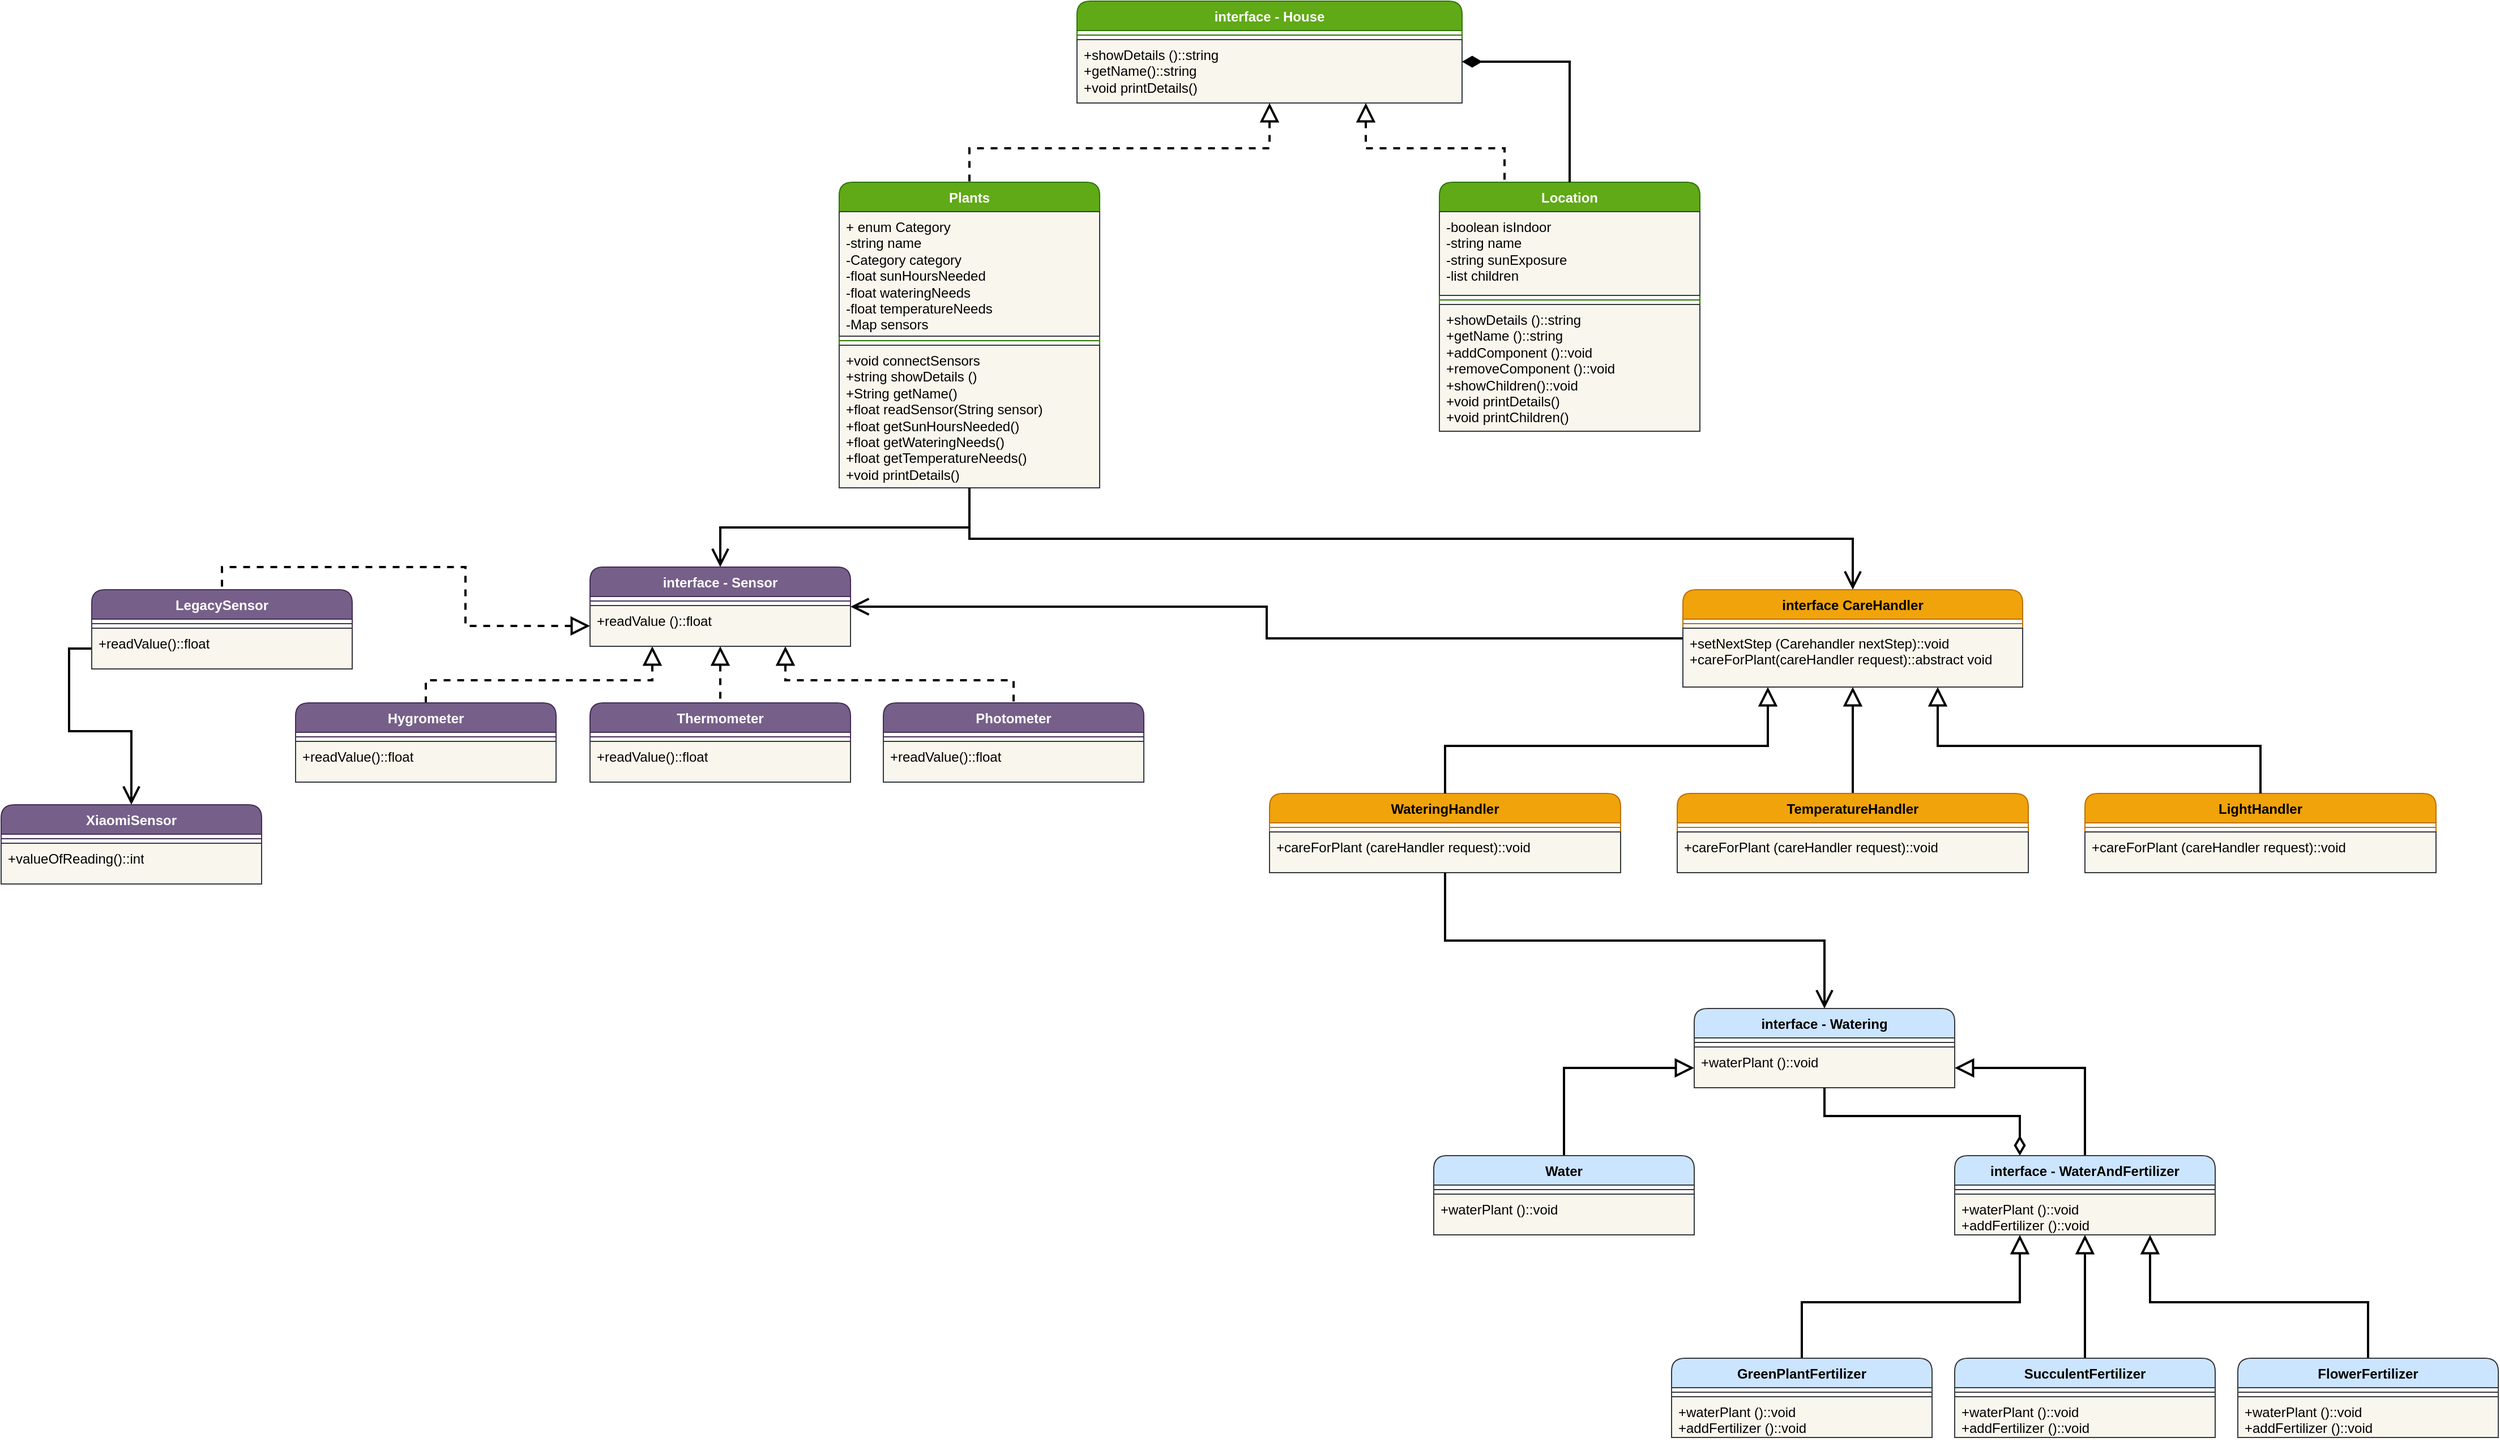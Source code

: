 <mxfile>
    <diagram name="Page-1" id="RP7NiGy_2naLxJwXn2JH">
        <mxGraphModel dx="1847" dy="1298" grid="0" gridSize="10" guides="0" tooltips="1" connect="1" arrows="1" fold="1" page="0" pageScale="1" pageWidth="827" pageHeight="1169" math="0" shadow="0">
            <root>
                <mxCell id="0"/>
                <mxCell id="1" parent="0"/>
                <mxCell id="Y01jiLZtxqPpPeRmWfsf-43" value="WateringHandler" style="swimlane;fontStyle=1;align=center;verticalAlign=top;childLayout=stackLayout;horizontal=1;startSize=26;horizontalStack=0;resizeParent=1;resizeParentMax=0;resizeLast=0;collapsible=1;marginBottom=0;whiteSpace=wrap;html=1;fillColor=#f0a30a;fontColor=#000000;strokeColor=#BD7000;rounded=1;spacingLeft=4;spacingRight=4;fontFamily=Helvetica;fontSize=12;" parent="1" vertex="1">
                    <mxGeometry x="420" y="750" width="310" height="70" as="geometry"/>
                </mxCell>
                <mxCell id="Y01jiLZtxqPpPeRmWfsf-45" value="" style="line;strokeWidth=1;fillColor=none;align=left;verticalAlign=middle;spacingTop=-1;spacingLeft=3;spacingRight=3;rotatable=0;labelPosition=right;points=[];portConstraint=eastwest;strokeColor=inherit;rounded=0;fontFamily=Helvetica;fontSize=12;fontColor=default;" parent="Y01jiLZtxqPpPeRmWfsf-43" vertex="1">
                    <mxGeometry y="26" width="310" height="8" as="geometry"/>
                </mxCell>
                <mxCell id="Y01jiLZtxqPpPeRmWfsf-46" value="+careForPlant (careHandler request)::void" style="text;align=left;verticalAlign=top;spacingLeft=4;spacingRight=4;overflow=hidden;rotatable=0;points=[[0,0.5],[1,0.5]];portConstraint=eastwest;whiteSpace=wrap;html=1;fillColor=#f9f7ed;strokeColor=#36393d;rounded=0;fontFamily=Helvetica;fontSize=12;fontColor=default;" parent="Y01jiLZtxqPpPeRmWfsf-43" vertex="1">
                    <mxGeometry y="34" width="310" height="36" as="geometry"/>
                </mxCell>
                <mxCell id="Y01jiLZtxqPpPeRmWfsf-50" value="LightHandler" style="swimlane;fontStyle=1;align=center;verticalAlign=top;childLayout=stackLayout;horizontal=1;startSize=26;horizontalStack=0;resizeParent=1;resizeParentMax=0;resizeLast=0;collapsible=1;marginBottom=0;whiteSpace=wrap;html=1;fillColor=#f0a30a;fontColor=#000000;strokeColor=#BD7000;rounded=1;spacingLeft=4;spacingRight=4;fontFamily=Helvetica;fontSize=12;" parent="1" vertex="1">
                    <mxGeometry x="1140" y="750" width="310" height="70" as="geometry"/>
                </mxCell>
                <mxCell id="Y01jiLZtxqPpPeRmWfsf-51" value="" style="line;strokeWidth=1;fillColor=none;align=left;verticalAlign=middle;spacingTop=-1;spacingLeft=3;spacingRight=3;rotatable=0;labelPosition=right;points=[];portConstraint=eastwest;strokeColor=inherit;rounded=0;fontFamily=Helvetica;fontSize=12;fontColor=default;" parent="Y01jiLZtxqPpPeRmWfsf-50" vertex="1">
                    <mxGeometry y="26" width="310" height="8" as="geometry"/>
                </mxCell>
                <mxCell id="Y01jiLZtxqPpPeRmWfsf-52" value="+careForPlant (careHandler request)::void" style="text;align=left;verticalAlign=top;spacingLeft=4;spacingRight=4;overflow=hidden;rotatable=0;points=[[0,0.5],[1,0.5]];portConstraint=eastwest;whiteSpace=wrap;html=1;fillColor=#f9f7ed;strokeColor=#36393d;rounded=0;fontFamily=Helvetica;fontSize=12;fontColor=default;" parent="Y01jiLZtxqPpPeRmWfsf-50" vertex="1">
                    <mxGeometry y="34" width="310" height="36" as="geometry"/>
                </mxCell>
                <mxCell id="YPLfKWgZtxqnr_miqKOz-14" value="" style="edgeStyle=orthogonalEdgeStyle;rounded=0;orthogonalLoop=1;jettySize=auto;html=1;endArrow=none;endFill=1;startArrow=block;startFill=0;strokeWidth=2;endSize=12;startSize=12;targetPerimeterSpacing=0;dashed=1;" parent="1" source="YPLfKWgZtxqnr_miqKOz-10" target="YPLfKWgZtxqnr_miqKOz-6" edge="1">
                    <mxGeometry relative="1" as="geometry"/>
                </mxCell>
                <mxCell id="YPLfKWgZtxqnr_miqKOz-6" value="Plants" style="swimlane;fontStyle=1;align=center;verticalAlign=top;childLayout=stackLayout;horizontal=1;startSize=26;horizontalStack=0;resizeParent=1;resizeParentMax=0;resizeLast=0;collapsible=1;marginBottom=0;whiteSpace=wrap;html=1;fillColor=#60a917;fontColor=#ffffff;strokeColor=#2D7600;rounded=1;shadow=0;glass=0;" parent="1" vertex="1">
                    <mxGeometry x="40" y="210" width="230" height="270" as="geometry">
                        <mxRectangle x="370" y="180" width="100" height="30" as="alternateBounds"/>
                    </mxGeometry>
                </mxCell>
                <mxCell id="YPLfKWgZtxqnr_miqKOz-7" value="&lt;div&gt;+ enum Category&lt;/div&gt;&lt;div&gt;-string name&lt;/div&gt;&lt;div&gt;-Category category&lt;/div&gt;&lt;div&gt;-float sunHoursNeeded&lt;/div&gt;&lt;div&gt;-float wateringNeeds&lt;/div&gt;&lt;div&gt;-float temperatureNeeds&lt;/div&gt;&lt;div&gt;-Map sensors&lt;/div&gt;" style="text;align=left;verticalAlign=top;spacingLeft=4;spacingRight=4;overflow=hidden;rotatable=0;points=[[0,0.5],[1,0.5]];portConstraint=eastwest;whiteSpace=wrap;html=1;fillColor=#f9f7ed;strokeColor=#36393d;" parent="YPLfKWgZtxqnr_miqKOz-6" vertex="1">
                    <mxGeometry y="26" width="230" height="110" as="geometry"/>
                </mxCell>
                <mxCell id="YPLfKWgZtxqnr_miqKOz-8" value="" style="line;strokeWidth=1;fillColor=none;align=left;verticalAlign=middle;spacingTop=-1;spacingLeft=3;spacingRight=3;rotatable=0;labelPosition=right;points=[];portConstraint=eastwest;strokeColor=inherit;" parent="YPLfKWgZtxqnr_miqKOz-6" vertex="1">
                    <mxGeometry y="136" width="230" height="8" as="geometry"/>
                </mxCell>
                <mxCell id="YPLfKWgZtxqnr_miqKOz-9" value="&lt;div&gt;+void connectSensors&lt;/div&gt;&lt;div&gt;+string showDetails ()&lt;/div&gt;&lt;div&gt;+String getName()&lt;/div&gt;+float readSensor(String sensor)&lt;div&gt;+float getSunHoursNeeded()&lt;/div&gt;&lt;div&gt;+float getWateringNeeds()&lt;/div&gt;&lt;div&gt;+float getTemperatureNeeds()&lt;/div&gt;&lt;div&gt;+void printDetails()&lt;/div&gt;" style="text;align=left;verticalAlign=top;spacingLeft=4;spacingRight=4;overflow=hidden;rotatable=0;points=[[0,0.5],[1,0.5]];portConstraint=eastwest;whiteSpace=wrap;html=1;fillColor=#f9f7ed;strokeColor=#36393d;" parent="YPLfKWgZtxqnr_miqKOz-6" vertex="1">
                    <mxGeometry y="144" width="230" height="126" as="geometry"/>
                </mxCell>
                <mxCell id="Y01jiLZtxqPpPeRmWfsf-7" style="edgeStyle=orthogonalEdgeStyle;shape=connector;rounded=0;orthogonalLoop=1;jettySize=auto;html=1;exitX=0.75;exitY=1;exitDx=0;exitDy=0;entryX=0.25;entryY=0;entryDx=0;entryDy=0;strokeColor=default;strokeWidth=2;align=center;verticalAlign=middle;fontFamily=Helvetica;fontSize=11;fontColor=default;labelBackgroundColor=default;startArrow=block;startFill=0;startSize=12;endArrow=none;endFill=1;endSize=12;targetPerimeterSpacing=0;dashed=1;" parent="1" source="YPLfKWgZtxqnr_miqKOz-10" target="Y01jiLZtxqPpPeRmWfsf-1" edge="1">
                    <mxGeometry relative="1" as="geometry"/>
                </mxCell>
                <mxCell id="YPLfKWgZtxqnr_miqKOz-10" value="interface - House" style="swimlane;fontStyle=1;align=center;verticalAlign=top;childLayout=stackLayout;horizontal=1;startSize=26;horizontalStack=0;resizeParent=1;resizeParentMax=0;resizeLast=0;collapsible=1;marginBottom=0;whiteSpace=wrap;html=1;fillColor=#60a917;fontColor=#ffffff;strokeColor=#2D7600;rounded=1;shadow=0;glass=0;" parent="1" vertex="1">
                    <mxGeometry x="250" y="50" width="340" height="90" as="geometry">
                        <mxRectangle x="370" y="180" width="100" height="30" as="alternateBounds"/>
                    </mxGeometry>
                </mxCell>
                <mxCell id="YPLfKWgZtxqnr_miqKOz-12" value="" style="line;strokeWidth=1;fillColor=none;align=left;verticalAlign=middle;spacingTop=-1;spacingLeft=3;spacingRight=3;rotatable=0;labelPosition=right;points=[];portConstraint=eastwest;strokeColor=inherit;" parent="YPLfKWgZtxqnr_miqKOz-10" vertex="1">
                    <mxGeometry y="26" width="340" height="8" as="geometry"/>
                </mxCell>
                <mxCell id="YPLfKWgZtxqnr_miqKOz-13" value="&lt;div&gt;+showDetails ()::string&lt;/div&gt;&lt;div&gt;+getName()::string&lt;/div&gt;&lt;div&gt;+void printDetails()&lt;/div&gt;" style="text;align=left;verticalAlign=top;spacingLeft=4;spacingRight=4;overflow=hidden;rotatable=0;points=[[0,0.5],[1,0.5]];portConstraint=eastwest;whiteSpace=wrap;html=1;fillColor=#f9f7ed;strokeColor=#36393d;" parent="YPLfKWgZtxqnr_miqKOz-10" vertex="1">
                    <mxGeometry y="34" width="340" height="56" as="geometry"/>
                </mxCell>
                <mxCell id="Y01jiLZtxqPpPeRmWfsf-1" value="Location" style="swimlane;fontStyle=1;align=center;verticalAlign=top;childLayout=stackLayout;horizontal=1;startSize=26;horizontalStack=0;resizeParent=1;resizeParentMax=0;resizeLast=0;collapsible=1;marginBottom=0;whiteSpace=wrap;html=1;fillColor=#60a917;fontColor=#ffffff;strokeColor=#2D7600;rounded=1;" parent="1" vertex="1">
                    <mxGeometry x="570" y="210" width="230" height="220" as="geometry"/>
                </mxCell>
                <mxCell id="Y01jiLZtxqPpPeRmWfsf-2" value="&lt;div&gt;-boolean isIndoor&lt;/div&gt;&lt;div&gt;-string name&lt;/div&gt;&lt;div&gt;-string sunExposure&lt;/div&gt;&lt;div&gt;-list children&lt;/div&gt;" style="text;align=left;verticalAlign=top;spacingLeft=4;spacingRight=4;overflow=hidden;rotatable=0;points=[[0,0.5],[1,0.5]];portConstraint=eastwest;whiteSpace=wrap;html=1;fillColor=#f9f7ed;strokeColor=#36393d;" parent="Y01jiLZtxqPpPeRmWfsf-1" vertex="1">
                    <mxGeometry y="26" width="230" height="74" as="geometry"/>
                </mxCell>
                <mxCell id="Y01jiLZtxqPpPeRmWfsf-3" value="" style="line;strokeWidth=1;fillColor=none;align=left;verticalAlign=middle;spacingTop=-1;spacingLeft=3;spacingRight=3;rotatable=0;labelPosition=right;points=[];portConstraint=eastwest;strokeColor=inherit;" parent="Y01jiLZtxqPpPeRmWfsf-1" vertex="1">
                    <mxGeometry y="100" width="230" height="8" as="geometry"/>
                </mxCell>
                <mxCell id="Y01jiLZtxqPpPeRmWfsf-4" value="&lt;div&gt;+showDetails ()::string&lt;/div&gt;&lt;div&gt;+getName ()::string&lt;/div&gt;&lt;div&gt;+addComponent ()::void&lt;/div&gt;&lt;div&gt;+removeComponent ()::void&lt;/div&gt;&lt;div&gt;+showChildren()::void&lt;/div&gt;&lt;div&gt;+void printDetails()&lt;/div&gt;&lt;div&gt;+void printChildren()&lt;/div&gt;" style="text;align=left;verticalAlign=top;spacingLeft=4;spacingRight=4;overflow=hidden;rotatable=0;points=[[0,0.5],[1,0.5]];portConstraint=eastwest;whiteSpace=wrap;html=1;fillColor=#f9f7ed;strokeColor=#36393d;rounded=0;" parent="Y01jiLZtxqPpPeRmWfsf-1" vertex="1">
                    <mxGeometry y="108" width="230" height="112" as="geometry"/>
                </mxCell>
                <mxCell id="Y01jiLZtxqPpPeRmWfsf-8" style="edgeStyle=orthogonalEdgeStyle;shape=connector;rounded=0;orthogonalLoop=1;jettySize=auto;html=1;exitX=0.5;exitY=0;exitDx=0;exitDy=0;entryX=1;entryY=0.348;entryDx=0;entryDy=0;entryPerimeter=0;strokeColor=default;strokeWidth=2;align=center;verticalAlign=middle;fontFamily=Helvetica;fontSize=11;fontColor=default;labelBackgroundColor=default;startArrow=none;startFill=0;startSize=12;endArrow=diamondThin;endFill=1;endSize=12;targetPerimeterSpacing=0;" parent="1" source="Y01jiLZtxqPpPeRmWfsf-1" target="YPLfKWgZtxqnr_miqKOz-13" edge="1">
                    <mxGeometry relative="1" as="geometry"/>
                </mxCell>
                <mxCell id="Y01jiLZtxqPpPeRmWfsf-31" style="edgeStyle=orthogonalEdgeStyle;shape=connector;rounded=0;orthogonalLoop=1;jettySize=auto;html=1;exitX=0.239;exitY=1;exitDx=0;exitDy=0;entryX=0.5;entryY=0;entryDx=0;entryDy=0;strokeColor=default;strokeWidth=2;align=center;verticalAlign=middle;fontFamily=Helvetica;fontSize=12;fontColor=default;fontStyle=1;labelBackgroundColor=default;horizontal=1;startArrow=block;startFill=0;startSize=12;endArrow=none;endFill=1;endSize=12;targetPerimeterSpacing=0;exitPerimeter=0;dashed=1;" parent="1" source="Y01jiLZtxqPpPeRmWfsf-20" target="Y01jiLZtxqPpPeRmWfsf-21" edge="1">
                    <mxGeometry relative="1" as="geometry"/>
                </mxCell>
                <mxCell id="Y01jiLZtxqPpPeRmWfsf-33" style="edgeStyle=orthogonalEdgeStyle;shape=connector;rounded=0;orthogonalLoop=1;jettySize=auto;html=1;exitX=0.5;exitY=1;exitDx=0;exitDy=0;entryX=0.5;entryY=0;entryDx=0;entryDy=0;strokeColor=default;strokeWidth=2;align=center;verticalAlign=middle;fontFamily=Helvetica;fontSize=12;fontColor=default;fontStyle=1;labelBackgroundColor=default;horizontal=1;startArrow=block;startFill=0;startSize=12;endArrow=none;endFill=1;endSize=12;targetPerimeterSpacing=0;dashed=1;" parent="1" source="Y01jiLZtxqPpPeRmWfsf-17" target="Y01jiLZtxqPpPeRmWfsf-25" edge="1">
                    <mxGeometry relative="1" as="geometry"/>
                </mxCell>
                <mxCell id="Y01jiLZtxqPpPeRmWfsf-34" style="edgeStyle=orthogonalEdgeStyle;shape=connector;rounded=0;orthogonalLoop=1;jettySize=auto;html=1;exitX=0.75;exitY=1;exitDx=0;exitDy=0;entryX=0.5;entryY=0;entryDx=0;entryDy=0;strokeColor=default;strokeWidth=2;align=center;verticalAlign=middle;fontFamily=Helvetica;fontSize=12;fontColor=default;fontStyle=1;labelBackgroundColor=default;horizontal=1;startArrow=block;startFill=0;startSize=12;endArrow=none;endFill=1;endSize=12;targetPerimeterSpacing=0;dashed=1;" parent="1" source="Y01jiLZtxqPpPeRmWfsf-17" target="Y01jiLZtxqPpPeRmWfsf-28" edge="1">
                    <mxGeometry relative="1" as="geometry"/>
                </mxCell>
                <mxCell id="Y01jiLZtxqPpPeRmWfsf-82" style="edgeStyle=orthogonalEdgeStyle;shape=connector;rounded=0;orthogonalLoop=1;jettySize=auto;html=1;exitX=0;exitY=0.5;exitDx=0;exitDy=0;entryX=0.5;entryY=0;entryDx=0;entryDy=0;strokeColor=default;strokeWidth=2;align=center;verticalAlign=middle;fontFamily=Helvetica;fontSize=12;fontColor=default;fontStyle=1;labelBackgroundColor=default;horizontal=1;startArrow=block;startFill=0;startSize=12;endArrow=none;endFill=1;endSize=12;targetPerimeterSpacing=0;dashed=1;" parent="1" source="Y01jiLZtxqPpPeRmWfsf-20" target="Y01jiLZtxqPpPeRmWfsf-79" edge="1">
                    <mxGeometry relative="1" as="geometry"/>
                </mxCell>
                <mxCell id="5" style="edgeStyle=orthogonalEdgeStyle;shape=connector;rounded=0;html=1;exitX=0.5;exitY=0;exitDx=0;exitDy=0;strokeColor=default;strokeWidth=2;align=center;verticalAlign=middle;fontFamily=Helvetica;fontSize=12;fontColor=default;fontStyle=1;labelBackgroundColor=default;startArrow=open;startFill=0;startSize=12;endArrow=none;endFill=1;endSize=12;targetPerimeterSpacing=0;" parent="1" source="Y01jiLZtxqPpPeRmWfsf-17" target="YPLfKWgZtxqnr_miqKOz-6" edge="1">
                    <mxGeometry relative="1" as="geometry"/>
                </mxCell>
                <mxCell id="Y01jiLZtxqPpPeRmWfsf-17" value="interface - Sensor" style="swimlane;fontStyle=1;align=center;verticalAlign=top;childLayout=stackLayout;horizontal=1;startSize=26;horizontalStack=0;resizeParent=1;resizeParentMax=0;resizeLast=0;collapsible=1;marginBottom=0;whiteSpace=wrap;html=1;fillColor=#76608a;strokeColor=#432D57;rounded=1;fontColor=#ffffff;" parent="1" vertex="1">
                    <mxGeometry x="-180" y="550" width="230" height="70" as="geometry"/>
                </mxCell>
                <mxCell id="Y01jiLZtxqPpPeRmWfsf-19" value="" style="line;strokeWidth=1;fillColor=none;align=left;verticalAlign=middle;spacingTop=-1;spacingLeft=3;spacingRight=3;rotatable=0;labelPosition=right;points=[];portConstraint=eastwest;strokeColor=inherit;" parent="Y01jiLZtxqPpPeRmWfsf-17" vertex="1">
                    <mxGeometry y="26" width="230" height="8" as="geometry"/>
                </mxCell>
                <mxCell id="Y01jiLZtxqPpPeRmWfsf-20" value="+readValue ()::float" style="text;align=left;verticalAlign=top;spacingLeft=4;spacingRight=4;overflow=hidden;rotatable=0;points=[[0,0.5],[1,0.5]];portConstraint=eastwest;whiteSpace=wrap;html=1;fillColor=#f9f7ed;strokeColor=#36393d;rounded=0;" parent="Y01jiLZtxqPpPeRmWfsf-17" vertex="1">
                    <mxGeometry y="34" width="230" height="36" as="geometry"/>
                </mxCell>
                <mxCell id="Y01jiLZtxqPpPeRmWfsf-21" value="Hygrometer" style="swimlane;fontStyle=1;align=center;verticalAlign=top;childLayout=stackLayout;horizontal=1;startSize=26;horizontalStack=0;resizeParent=1;resizeParentMax=0;resizeLast=0;collapsible=1;marginBottom=0;whiteSpace=wrap;html=1;fillColor=#76608a;strokeColor=#432D57;rounded=1;spacingLeft=4;spacingRight=4;fontFamily=Helvetica;fontSize=12;fontColor=#ffffff;" parent="1" vertex="1">
                    <mxGeometry x="-440" y="670" width="230" height="70" as="geometry"/>
                </mxCell>
                <mxCell id="Y01jiLZtxqPpPeRmWfsf-23" value="" style="line;strokeWidth=1;fillColor=none;align=left;verticalAlign=middle;spacingTop=-1;spacingLeft=3;spacingRight=3;rotatable=0;labelPosition=right;points=[];portConstraint=eastwest;strokeColor=inherit;rounded=0;fontFamily=Helvetica;fontSize=12;fontColor=default;" parent="Y01jiLZtxqPpPeRmWfsf-21" vertex="1">
                    <mxGeometry y="26" width="230" height="8" as="geometry"/>
                </mxCell>
                <mxCell id="Y01jiLZtxqPpPeRmWfsf-24" value="+readValue()::float" style="text;align=left;verticalAlign=top;spacingLeft=4;spacingRight=4;overflow=hidden;rotatable=0;points=[[0,0.5],[1,0.5]];portConstraint=eastwest;whiteSpace=wrap;html=1;fillColor=#f9f7ed;strokeColor=#36393d;rounded=0;fontFamily=Helvetica;fontSize=12;fontColor=default;" parent="Y01jiLZtxqPpPeRmWfsf-21" vertex="1">
                    <mxGeometry y="34" width="230" height="36" as="geometry"/>
                </mxCell>
                <mxCell id="Y01jiLZtxqPpPeRmWfsf-25" value="Thermometer" style="swimlane;fontStyle=1;align=center;verticalAlign=top;childLayout=stackLayout;horizontal=1;startSize=26;horizontalStack=0;resizeParent=1;resizeParentMax=0;resizeLast=0;collapsible=1;marginBottom=0;whiteSpace=wrap;html=1;fillColor=#76608a;strokeColor=#432D57;rounded=1;spacingLeft=4;spacingRight=4;fontFamily=Helvetica;fontSize=12;fontColor=#ffffff;" parent="1" vertex="1">
                    <mxGeometry x="-180" y="670" width="230" height="70" as="geometry"/>
                </mxCell>
                <mxCell id="Y01jiLZtxqPpPeRmWfsf-26" value="" style="line;strokeWidth=1;fillColor=none;align=left;verticalAlign=middle;spacingTop=-1;spacingLeft=3;spacingRight=3;rotatable=0;labelPosition=right;points=[];portConstraint=eastwest;strokeColor=inherit;rounded=0;fontFamily=Helvetica;fontSize=12;fontColor=default;" parent="Y01jiLZtxqPpPeRmWfsf-25" vertex="1">
                    <mxGeometry y="26" width="230" height="8" as="geometry"/>
                </mxCell>
                <mxCell id="Y01jiLZtxqPpPeRmWfsf-27" value="+readValue()::float" style="text;align=left;verticalAlign=top;spacingLeft=4;spacingRight=4;overflow=hidden;rotatable=0;points=[[0,0.5],[1,0.5]];portConstraint=eastwest;whiteSpace=wrap;html=1;fillColor=#f9f7ed;strokeColor=#36393d;rounded=0;fontFamily=Helvetica;fontSize=12;fontColor=default;" parent="Y01jiLZtxqPpPeRmWfsf-25" vertex="1">
                    <mxGeometry y="34" width="230" height="36" as="geometry"/>
                </mxCell>
                <mxCell id="Y01jiLZtxqPpPeRmWfsf-28" value="Photometer" style="swimlane;fontStyle=1;align=center;verticalAlign=top;childLayout=stackLayout;horizontal=1;startSize=26;horizontalStack=0;resizeParent=1;resizeParentMax=0;resizeLast=0;collapsible=1;marginBottom=0;whiteSpace=wrap;html=1;fillColor=#76608a;strokeColor=#432D57;rounded=1;spacingLeft=4;spacingRight=4;fontFamily=Helvetica;fontSize=12;fontColor=#ffffff;" parent="1" vertex="1">
                    <mxGeometry x="79" y="670" width="230" height="70" as="geometry"/>
                </mxCell>
                <mxCell id="Y01jiLZtxqPpPeRmWfsf-29" value="" style="line;strokeWidth=1;fillColor=none;align=left;verticalAlign=middle;spacingTop=-1;spacingLeft=3;spacingRight=3;rotatable=0;labelPosition=right;points=[];portConstraint=eastwest;strokeColor=inherit;rounded=0;fontFamily=Helvetica;fontSize=12;fontColor=default;" parent="Y01jiLZtxqPpPeRmWfsf-28" vertex="1">
                    <mxGeometry y="26" width="230" height="8" as="geometry"/>
                </mxCell>
                <mxCell id="Y01jiLZtxqPpPeRmWfsf-30" value="+readValue()::float" style="text;align=left;verticalAlign=top;spacingLeft=4;spacingRight=4;overflow=hidden;rotatable=0;points=[[0,0.5],[1,0.5]];portConstraint=eastwest;whiteSpace=wrap;html=1;fillColor=#f9f7ed;strokeColor=#36393d;rounded=0;fontFamily=Helvetica;fontSize=12;fontColor=default;" parent="Y01jiLZtxqPpPeRmWfsf-28" vertex="1">
                    <mxGeometry y="34" width="230" height="36" as="geometry"/>
                </mxCell>
                <mxCell id="Y01jiLZtxqPpPeRmWfsf-53" style="edgeStyle=orthogonalEdgeStyle;shape=connector;rounded=0;orthogonalLoop=1;jettySize=auto;html=1;exitX=0.25;exitY=1;exitDx=0;exitDy=0;entryX=0.5;entryY=0;entryDx=0;entryDy=0;strokeColor=default;strokeWidth=2;align=center;verticalAlign=middle;fontFamily=Helvetica;fontSize=12;fontColor=default;fontStyle=1;labelBackgroundColor=default;horizontal=1;startArrow=block;startFill=0;startSize=12;endArrow=none;endFill=1;endSize=12;targetPerimeterSpacing=0;" parent="1" source="Y01jiLZtxqPpPeRmWfsf-39" target="Y01jiLZtxqPpPeRmWfsf-43" edge="1">
                    <mxGeometry relative="1" as="geometry"/>
                </mxCell>
                <mxCell id="Y01jiLZtxqPpPeRmWfsf-54" style="edgeStyle=orthogonalEdgeStyle;shape=connector;rounded=0;orthogonalLoop=1;jettySize=auto;html=1;exitX=0.5;exitY=1;exitDx=0;exitDy=0;entryX=0.5;entryY=0;entryDx=0;entryDy=0;strokeColor=default;strokeWidth=2;align=center;verticalAlign=middle;fontFamily=Helvetica;fontSize=12;fontColor=default;fontStyle=1;labelBackgroundColor=default;horizontal=1;startArrow=block;startFill=0;startSize=12;endArrow=none;endFill=1;endSize=12;targetPerimeterSpacing=0;" parent="1" source="Y01jiLZtxqPpPeRmWfsf-39" target="Y01jiLZtxqPpPeRmWfsf-47" edge="1">
                    <mxGeometry relative="1" as="geometry"/>
                </mxCell>
                <mxCell id="Y01jiLZtxqPpPeRmWfsf-55" style="edgeStyle=orthogonalEdgeStyle;shape=connector;rounded=0;orthogonalLoop=1;jettySize=auto;html=1;exitX=0.75;exitY=1;exitDx=0;exitDy=0;entryX=0.5;entryY=0;entryDx=0;entryDy=0;strokeColor=default;strokeWidth=2;align=center;verticalAlign=middle;fontFamily=Helvetica;fontSize=12;fontColor=default;fontStyle=1;labelBackgroundColor=default;horizontal=1;startArrow=block;startFill=0;startSize=12;endArrow=none;endFill=1;endSize=12;targetPerimeterSpacing=0;" parent="1" source="Y01jiLZtxqPpPeRmWfsf-39" target="Y01jiLZtxqPpPeRmWfsf-50" edge="1">
                    <mxGeometry relative="1" as="geometry"/>
                </mxCell>
                <mxCell id="6" style="edgeStyle=orthogonalEdgeStyle;shape=connector;rounded=0;html=1;exitX=0.5;exitY=0;exitDx=0;exitDy=0;strokeColor=default;strokeWidth=2;align=center;verticalAlign=middle;fontFamily=Helvetica;fontSize=12;fontColor=default;fontStyle=1;labelBackgroundColor=default;startArrow=open;startFill=0;startSize=12;endArrow=none;endFill=1;endSize=12;targetPerimeterSpacing=0;" parent="1" source="Y01jiLZtxqPpPeRmWfsf-39" target="YPLfKWgZtxqnr_miqKOz-6" edge="1">
                    <mxGeometry relative="1" as="geometry"/>
                </mxCell>
                <mxCell id="8" style="edgeStyle=orthogonalEdgeStyle;shape=connector;rounded=0;html=1;strokeColor=default;strokeWidth=2;align=center;verticalAlign=middle;fontFamily=Helvetica;fontSize=12;fontColor=default;fontStyle=1;labelBackgroundColor=default;startArrow=none;startFill=0;startSize=12;endArrow=open;endFill=0;endSize=12;targetPerimeterSpacing=0;" parent="1" source="Y01jiLZtxqPpPeRmWfsf-39" target="Y01jiLZtxqPpPeRmWfsf-17" edge="1">
                    <mxGeometry relative="1" as="geometry"/>
                </mxCell>
                <mxCell id="Y01jiLZtxqPpPeRmWfsf-39" value="interface CareHandler" style="swimlane;fontStyle=1;align=center;verticalAlign=top;childLayout=stackLayout;horizontal=1;startSize=26;horizontalStack=0;resizeParent=1;resizeParentMax=0;resizeLast=0;collapsible=1;marginBottom=0;whiteSpace=wrap;html=1;fillColor=#f0a30a;fontColor=#000000;strokeColor=#BD7000;rounded=1;spacingLeft=4;spacingRight=4;fontFamily=Helvetica;fontSize=12;" parent="1" vertex="1">
                    <mxGeometry x="785" y="570" width="300" height="86" as="geometry"/>
                </mxCell>
                <mxCell id="Y01jiLZtxqPpPeRmWfsf-41" value="" style="line;strokeWidth=1;fillColor=none;align=left;verticalAlign=middle;spacingTop=-1;spacingLeft=3;spacingRight=3;rotatable=0;labelPosition=right;points=[];portConstraint=eastwest;strokeColor=inherit;rounded=0;fontFamily=Helvetica;fontSize=12;fontColor=default;" parent="Y01jiLZtxqPpPeRmWfsf-39" vertex="1">
                    <mxGeometry y="26" width="300" height="8" as="geometry"/>
                </mxCell>
                <mxCell id="Y01jiLZtxqPpPeRmWfsf-42" value="&lt;div&gt;+setNextStep (Carehandler nextStep)::void&lt;/div&gt;&lt;div&gt;+careForPlant(careHandler request)::abstract void&lt;/div&gt;" style="text;align=left;verticalAlign=top;spacingLeft=4;spacingRight=4;overflow=hidden;rotatable=0;points=[[0,0.5],[1,0.5]];portConstraint=eastwest;whiteSpace=wrap;html=1;fillColor=#f9f7ed;strokeColor=#36393d;rounded=0;fontFamily=Helvetica;fontSize=12;fontColor=default;" parent="Y01jiLZtxqPpPeRmWfsf-39" vertex="1">
                    <mxGeometry y="34" width="300" height="52" as="geometry"/>
                </mxCell>
                <mxCell id="Y01jiLZtxqPpPeRmWfsf-47" value="TemperatureHandler" style="swimlane;fontStyle=1;align=center;verticalAlign=top;childLayout=stackLayout;horizontal=1;startSize=26;horizontalStack=0;resizeParent=1;resizeParentMax=0;resizeLast=0;collapsible=1;marginBottom=0;whiteSpace=wrap;html=1;fillColor=#f0a30a;fontColor=#000000;strokeColor=#BD7000;rounded=1;spacingLeft=4;spacingRight=4;fontFamily=Helvetica;fontSize=12;" parent="1" vertex="1">
                    <mxGeometry x="780" y="750" width="310" height="70" as="geometry"/>
                </mxCell>
                <mxCell id="Y01jiLZtxqPpPeRmWfsf-48" value="" style="line;strokeWidth=1;fillColor=none;align=left;verticalAlign=middle;spacingTop=-1;spacingLeft=3;spacingRight=3;rotatable=0;labelPosition=right;points=[];portConstraint=eastwest;strokeColor=inherit;rounded=0;fontFamily=Helvetica;fontSize=12;fontColor=default;" parent="Y01jiLZtxqPpPeRmWfsf-47" vertex="1">
                    <mxGeometry y="26" width="310" height="8" as="geometry"/>
                </mxCell>
                <mxCell id="Y01jiLZtxqPpPeRmWfsf-49" value="+careForPlant (careHandler request)::void" style="text;align=left;verticalAlign=top;spacingLeft=4;spacingRight=4;overflow=hidden;rotatable=0;points=[[0,0.5],[1,0.5]];portConstraint=eastwest;whiteSpace=wrap;html=1;fillColor=#f9f7ed;strokeColor=#36393d;rounded=0;fontFamily=Helvetica;fontSize=12;fontColor=default;" parent="Y01jiLZtxqPpPeRmWfsf-47" vertex="1">
                    <mxGeometry y="34" width="310" height="36" as="geometry"/>
                </mxCell>
                <mxCell id="Y01jiLZtxqPpPeRmWfsf-85" style="edgeStyle=orthogonalEdgeStyle;shape=connector;rounded=0;orthogonalLoop=1;jettySize=auto;html=1;exitX=0.5;exitY=0;exitDx=0;exitDy=0;strokeColor=default;strokeWidth=2;align=center;verticalAlign=middle;fontFamily=Helvetica;fontSize=12;fontColor=default;fontStyle=1;labelBackgroundColor=default;horizontal=1;startArrow=open;startFill=0;startSize=12;endArrow=none;endFill=1;endSize=12;targetPerimeterSpacing=0;" parent="1" source="Y01jiLZtxqPpPeRmWfsf-76" target="Y01jiLZtxqPpPeRmWfsf-81" edge="1">
                    <mxGeometry relative="1" as="geometry"/>
                </mxCell>
                <mxCell id="Y01jiLZtxqPpPeRmWfsf-76" value="XiaomiSensor" style="swimlane;fontStyle=1;align=center;verticalAlign=top;childLayout=stackLayout;horizontal=1;startSize=26;horizontalStack=0;resizeParent=1;resizeParentMax=0;resizeLast=0;collapsible=1;marginBottom=0;whiteSpace=wrap;html=1;fillColor=#76608a;strokeColor=#432D57;rounded=1;spacingLeft=4;spacingRight=4;fontFamily=Helvetica;fontSize=12;fontColor=#ffffff;" parent="1" vertex="1">
                    <mxGeometry x="-700" y="760" width="230" height="70" as="geometry"/>
                </mxCell>
                <mxCell id="Y01jiLZtxqPpPeRmWfsf-77" value="" style="line;strokeWidth=1;fillColor=none;align=left;verticalAlign=middle;spacingTop=-1;spacingLeft=3;spacingRight=3;rotatable=0;labelPosition=right;points=[];portConstraint=eastwest;strokeColor=inherit;rounded=0;fontFamily=Helvetica;fontSize=12;fontColor=default;" parent="Y01jiLZtxqPpPeRmWfsf-76" vertex="1">
                    <mxGeometry y="26" width="230" height="8" as="geometry"/>
                </mxCell>
                <mxCell id="Y01jiLZtxqPpPeRmWfsf-78" value="+valueOfReading()::int" style="text;align=left;verticalAlign=top;spacingLeft=4;spacingRight=4;overflow=hidden;rotatable=0;points=[[0,0.5],[1,0.5]];portConstraint=eastwest;whiteSpace=wrap;html=1;fillColor=#f9f7ed;strokeColor=#36393d;rounded=0;fontFamily=Helvetica;fontSize=12;fontColor=default;" parent="Y01jiLZtxqPpPeRmWfsf-76" vertex="1">
                    <mxGeometry y="34" width="230" height="36" as="geometry"/>
                </mxCell>
                <mxCell id="Y01jiLZtxqPpPeRmWfsf-79" value="LegacySensor" style="swimlane;fontStyle=1;align=center;verticalAlign=top;childLayout=stackLayout;horizontal=1;startSize=26;horizontalStack=0;resizeParent=1;resizeParentMax=0;resizeLast=0;collapsible=1;marginBottom=0;whiteSpace=wrap;html=1;fillColor=#76608a;strokeColor=#432D57;rounded=1;spacingLeft=4;spacingRight=4;fontFamily=Helvetica;fontSize=12;fontColor=#ffffff;" parent="1" vertex="1">
                    <mxGeometry x="-620" y="570" width="230" height="70" as="geometry"/>
                </mxCell>
                <mxCell id="Y01jiLZtxqPpPeRmWfsf-80" value="" style="line;strokeWidth=1;fillColor=none;align=left;verticalAlign=middle;spacingTop=-1;spacingLeft=3;spacingRight=3;rotatable=0;labelPosition=right;points=[];portConstraint=eastwest;strokeColor=inherit;rounded=0;fontFamily=Helvetica;fontSize=12;fontColor=default;" parent="Y01jiLZtxqPpPeRmWfsf-79" vertex="1">
                    <mxGeometry y="26" width="230" height="8" as="geometry"/>
                </mxCell>
                <mxCell id="Y01jiLZtxqPpPeRmWfsf-81" value="+readValue()::float" style="text;align=left;verticalAlign=top;spacingLeft=4;spacingRight=4;overflow=hidden;rotatable=0;points=[[0,0.5],[1,0.5]];portConstraint=eastwest;whiteSpace=wrap;html=1;fillColor=#f9f7ed;strokeColor=#36393d;rounded=0;fontFamily=Helvetica;fontSize=12;fontColor=default;" parent="Y01jiLZtxqPpPeRmWfsf-79" vertex="1">
                    <mxGeometry y="34" width="230" height="36" as="geometry"/>
                </mxCell>
                <mxCell id="Y01jiLZtxqPpPeRmWfsf-105" style="edgeStyle=orthogonalEdgeStyle;shape=connector;rounded=0;orthogonalLoop=1;jettySize=auto;html=1;exitX=0;exitY=0.75;exitDx=0;exitDy=0;entryX=0.5;entryY=0;entryDx=0;entryDy=0;strokeColor=default;strokeWidth=2;align=center;verticalAlign=middle;fontFamily=Helvetica;fontSize=12;fontColor=default;fontStyle=1;labelBackgroundColor=default;horizontal=1;startArrow=block;startFill=0;startSize=12;endArrow=none;endFill=1;endSize=12;targetPerimeterSpacing=0;" parent="1" source="Y01jiLZtxqPpPeRmWfsf-87" target="Y01jiLZtxqPpPeRmWfsf-90" edge="1">
                    <mxGeometry relative="1" as="geometry"/>
                </mxCell>
                <mxCell id="Y01jiLZtxqPpPeRmWfsf-106" style="edgeStyle=orthogonalEdgeStyle;shape=connector;rounded=0;orthogonalLoop=1;jettySize=auto;html=1;exitX=1;exitY=0.75;exitDx=0;exitDy=0;entryX=0.5;entryY=0;entryDx=0;entryDy=0;strokeColor=default;strokeWidth=2;align=center;verticalAlign=middle;fontFamily=Helvetica;fontSize=12;fontColor=default;fontStyle=1;labelBackgroundColor=default;horizontal=1;startArrow=block;startFill=0;startSize=12;endArrow=none;endFill=1;endSize=12;targetPerimeterSpacing=0;" parent="1" source="Y01jiLZtxqPpPeRmWfsf-87" target="Y01jiLZtxqPpPeRmWfsf-93" edge="1">
                    <mxGeometry relative="1" as="geometry"/>
                </mxCell>
                <mxCell id="7" style="edgeStyle=orthogonalEdgeStyle;shape=connector;rounded=0;html=1;exitX=0.5;exitY=0;exitDx=0;exitDy=0;strokeColor=default;strokeWidth=2;align=center;verticalAlign=middle;fontFamily=Helvetica;fontSize=12;fontColor=default;fontStyle=1;labelBackgroundColor=default;startArrow=open;startFill=0;startSize=12;endArrow=none;endFill=1;endSize=12;targetPerimeterSpacing=0;" parent="1" source="Y01jiLZtxqPpPeRmWfsf-87" target="Y01jiLZtxqPpPeRmWfsf-43" edge="1">
                    <mxGeometry relative="1" as="geometry"/>
                </mxCell>
                <mxCell id="Y01jiLZtxqPpPeRmWfsf-87" value="interface - Watering" style="swimlane;fontStyle=1;align=center;verticalAlign=top;childLayout=stackLayout;horizontal=1;startSize=26;horizontalStack=0;resizeParent=1;resizeParentMax=0;resizeLast=0;collapsible=1;marginBottom=0;whiteSpace=wrap;html=1;fillColor=#cce5ff;strokeColor=#36393d;rounded=1;spacingLeft=4;spacingRight=4;fontFamily=Helvetica;fontSize=12;" parent="1" vertex="1">
                    <mxGeometry x="795" y="940" width="230" height="70" as="geometry"/>
                </mxCell>
                <mxCell id="Y01jiLZtxqPpPeRmWfsf-88" value="" style="line;strokeWidth=1;fillColor=none;align=left;verticalAlign=middle;spacingTop=-1;spacingLeft=3;spacingRight=3;rotatable=0;labelPosition=right;points=[];portConstraint=eastwest;strokeColor=inherit;rounded=0;fontFamily=Helvetica;fontSize=12;fontColor=default;" parent="Y01jiLZtxqPpPeRmWfsf-87" vertex="1">
                    <mxGeometry y="26" width="230" height="8" as="geometry"/>
                </mxCell>
                <mxCell id="Y01jiLZtxqPpPeRmWfsf-89" value="+waterPlant ()::void" style="text;align=left;verticalAlign=top;spacingLeft=4;spacingRight=4;overflow=hidden;rotatable=0;points=[[0,0.5],[1,0.5]];portConstraint=eastwest;whiteSpace=wrap;html=1;fillColor=#f9f7ed;strokeColor=#36393d;rounded=0;fontFamily=Helvetica;fontSize=12;fontColor=default;" parent="Y01jiLZtxqPpPeRmWfsf-87" vertex="1">
                    <mxGeometry y="34" width="230" height="36" as="geometry"/>
                </mxCell>
                <mxCell id="Y01jiLZtxqPpPeRmWfsf-90" value="Water" style="swimlane;fontStyle=1;align=center;verticalAlign=top;childLayout=stackLayout;horizontal=1;startSize=26;horizontalStack=0;resizeParent=1;resizeParentMax=0;resizeLast=0;collapsible=1;marginBottom=0;whiteSpace=wrap;html=1;fillColor=#cce5ff;strokeColor=#36393d;rounded=1;spacingLeft=4;spacingRight=4;fontFamily=Helvetica;fontSize=12;" parent="1" vertex="1">
                    <mxGeometry x="565" y="1070" width="230" height="70" as="geometry"/>
                </mxCell>
                <mxCell id="Y01jiLZtxqPpPeRmWfsf-91" value="" style="line;strokeWidth=1;fillColor=none;align=left;verticalAlign=middle;spacingTop=-1;spacingLeft=3;spacingRight=3;rotatable=0;labelPosition=right;points=[];portConstraint=eastwest;strokeColor=inherit;rounded=0;fontFamily=Helvetica;fontSize=12;fontColor=default;" parent="Y01jiLZtxqPpPeRmWfsf-90" vertex="1">
                    <mxGeometry y="26" width="230" height="8" as="geometry"/>
                </mxCell>
                <mxCell id="Y01jiLZtxqPpPeRmWfsf-92" value="+waterPlant ()::void" style="text;align=left;verticalAlign=top;spacingLeft=4;spacingRight=4;overflow=hidden;rotatable=0;points=[[0,0.5],[1,0.5]];portConstraint=eastwest;whiteSpace=wrap;html=1;fillColor=#f9f7ed;strokeColor=#36393d;rounded=0;fontFamily=Helvetica;fontSize=12;fontColor=default;" parent="Y01jiLZtxqPpPeRmWfsf-90" vertex="1">
                    <mxGeometry y="34" width="230" height="36" as="geometry"/>
                </mxCell>
                <mxCell id="Y01jiLZtxqPpPeRmWfsf-107" style="edgeStyle=orthogonalEdgeStyle;shape=connector;rounded=0;orthogonalLoop=1;jettySize=auto;html=1;exitX=0.25;exitY=1;exitDx=0;exitDy=0;entryX=0.5;entryY=0;entryDx=0;entryDy=0;strokeColor=default;strokeWidth=2;align=center;verticalAlign=middle;fontFamily=Helvetica;fontSize=12;fontColor=default;fontStyle=1;labelBackgroundColor=default;horizontal=1;startArrow=block;startFill=0;startSize=12;endArrow=none;endFill=1;endSize=12;targetPerimeterSpacing=0;curved=0;" parent="1" source="Y01jiLZtxqPpPeRmWfsf-93" target="Y01jiLZtxqPpPeRmWfsf-96" edge="1">
                    <mxGeometry relative="1" as="geometry"/>
                </mxCell>
                <mxCell id="Y01jiLZtxqPpPeRmWfsf-108" style="edgeStyle=orthogonalEdgeStyle;shape=connector;rounded=0;orthogonalLoop=1;jettySize=auto;html=1;exitX=0.5;exitY=1;exitDx=0;exitDy=0;entryX=0.5;entryY=0;entryDx=0;entryDy=0;strokeColor=default;strokeWidth=2;align=center;verticalAlign=middle;fontFamily=Helvetica;fontSize=12;fontColor=default;fontStyle=1;labelBackgroundColor=default;horizontal=1;startArrow=block;startFill=0;startSize=12;endArrow=none;endFill=1;endSize=12;targetPerimeterSpacing=0;curved=0;" parent="1" source="Y01jiLZtxqPpPeRmWfsf-93" target="Y01jiLZtxqPpPeRmWfsf-99" edge="1">
                    <mxGeometry relative="1" as="geometry"/>
                </mxCell>
                <mxCell id="Y01jiLZtxqPpPeRmWfsf-109" style="edgeStyle=orthogonalEdgeStyle;shape=connector;rounded=0;orthogonalLoop=1;jettySize=auto;html=1;exitX=0.75;exitY=1;exitDx=0;exitDy=0;strokeColor=default;strokeWidth=2;align=center;verticalAlign=middle;fontFamily=Helvetica;fontSize=12;fontColor=default;fontStyle=1;labelBackgroundColor=default;horizontal=1;startArrow=block;startFill=0;startSize=12;endArrow=none;endFill=1;endSize=12;targetPerimeterSpacing=0;curved=0;" parent="1" source="Y01jiLZtxqPpPeRmWfsf-93" target="Y01jiLZtxqPpPeRmWfsf-102" edge="1">
                    <mxGeometry relative="1" as="geometry"/>
                </mxCell>
                <mxCell id="Y01jiLZtxqPpPeRmWfsf-93" value="interface - WaterAndFertilizer" style="swimlane;fontStyle=1;align=center;verticalAlign=top;childLayout=stackLayout;horizontal=1;startSize=26;horizontalStack=0;resizeParent=1;resizeParentMax=0;resizeLast=0;collapsible=1;marginBottom=0;whiteSpace=wrap;html=1;fillColor=#cce5ff;strokeColor=#36393d;rounded=1;spacingLeft=4;spacingRight=4;fontFamily=Helvetica;fontSize=12;" parent="1" vertex="1">
                    <mxGeometry x="1025" y="1070" width="230" height="70" as="geometry"/>
                </mxCell>
                <mxCell id="Y01jiLZtxqPpPeRmWfsf-94" value="" style="line;strokeWidth=1;fillColor=none;align=left;verticalAlign=middle;spacingTop=-1;spacingLeft=3;spacingRight=3;rotatable=0;labelPosition=right;points=[];portConstraint=eastwest;strokeColor=inherit;rounded=0;fontFamily=Helvetica;fontSize=12;fontColor=default;" parent="Y01jiLZtxqPpPeRmWfsf-93" vertex="1">
                    <mxGeometry y="26" width="230" height="8" as="geometry"/>
                </mxCell>
                <mxCell id="Y01jiLZtxqPpPeRmWfsf-95" value="&lt;div&gt;+waterPlant ()::void&lt;/div&gt;&lt;div&gt;+addFertilizer ()::void&lt;/div&gt;" style="text;align=left;verticalAlign=top;spacingLeft=4;spacingRight=4;overflow=hidden;rotatable=0;points=[[0,0.5],[1,0.5]];portConstraint=eastwest;whiteSpace=wrap;html=1;fillColor=#f9f7ed;strokeColor=#36393d;rounded=0;fontFamily=Helvetica;fontSize=12;fontColor=default;" parent="Y01jiLZtxqPpPeRmWfsf-93" vertex="1">
                    <mxGeometry y="34" width="230" height="36" as="geometry"/>
                </mxCell>
                <mxCell id="Y01jiLZtxqPpPeRmWfsf-96" value="GreenPlantFertilizer" style="swimlane;fontStyle=1;align=center;verticalAlign=top;childLayout=stackLayout;horizontal=1;startSize=26;horizontalStack=0;resizeParent=1;resizeParentMax=0;resizeLast=0;collapsible=1;marginBottom=0;whiteSpace=wrap;html=1;fillColor=#cce5ff;strokeColor=#36393d;rounded=1;spacingLeft=4;spacingRight=4;fontFamily=Helvetica;fontSize=12;" parent="1" vertex="1">
                    <mxGeometry x="775" y="1249" width="230" height="70" as="geometry"/>
                </mxCell>
                <mxCell id="Y01jiLZtxqPpPeRmWfsf-97" value="" style="line;strokeWidth=1;fillColor=none;align=left;verticalAlign=middle;spacingTop=-1;spacingLeft=3;spacingRight=3;rotatable=0;labelPosition=right;points=[];portConstraint=eastwest;strokeColor=inherit;rounded=0;fontFamily=Helvetica;fontSize=12;fontColor=default;" parent="Y01jiLZtxqPpPeRmWfsf-96" vertex="1">
                    <mxGeometry y="26" width="230" height="8" as="geometry"/>
                </mxCell>
                <mxCell id="Y01jiLZtxqPpPeRmWfsf-98" value="&lt;div&gt;+waterPlant ()::void&lt;/div&gt;&lt;div&gt;+addFertilizer ()::void&lt;/div&gt;" style="text;align=left;verticalAlign=top;spacingLeft=4;spacingRight=4;overflow=hidden;rotatable=0;points=[[0,0.5],[1,0.5]];portConstraint=eastwest;whiteSpace=wrap;html=1;fillColor=#f9f7ed;strokeColor=#36393d;rounded=0;fontFamily=Helvetica;fontSize=12;fontColor=default;" parent="Y01jiLZtxqPpPeRmWfsf-96" vertex="1">
                    <mxGeometry y="34" width="230" height="36" as="geometry"/>
                </mxCell>
                <mxCell id="Y01jiLZtxqPpPeRmWfsf-99" value="SucculentFertilizer" style="swimlane;fontStyle=1;align=center;verticalAlign=top;childLayout=stackLayout;horizontal=1;startSize=26;horizontalStack=0;resizeParent=1;resizeParentMax=0;resizeLast=0;collapsible=1;marginBottom=0;whiteSpace=wrap;html=1;fillColor=#cce5ff;strokeColor=#36393d;rounded=1;spacingLeft=4;spacingRight=4;fontFamily=Helvetica;fontSize=12;" parent="1" vertex="1">
                    <mxGeometry x="1025" y="1249" width="230" height="70" as="geometry"/>
                </mxCell>
                <mxCell id="Y01jiLZtxqPpPeRmWfsf-100" value="" style="line;strokeWidth=1;fillColor=none;align=left;verticalAlign=middle;spacingTop=-1;spacingLeft=3;spacingRight=3;rotatable=0;labelPosition=right;points=[];portConstraint=eastwest;strokeColor=inherit;rounded=0;fontFamily=Helvetica;fontSize=12;fontColor=default;" parent="Y01jiLZtxqPpPeRmWfsf-99" vertex="1">
                    <mxGeometry y="26" width="230" height="8" as="geometry"/>
                </mxCell>
                <mxCell id="Y01jiLZtxqPpPeRmWfsf-101" value="&lt;div&gt;+waterPlant ()::void&lt;/div&gt;&lt;div&gt;+addFertilizer ()::void&lt;/div&gt;" style="text;align=left;verticalAlign=top;spacingLeft=4;spacingRight=4;overflow=hidden;rotatable=0;points=[[0,0.5],[1,0.5]];portConstraint=eastwest;whiteSpace=wrap;html=1;fillColor=#f9f7ed;strokeColor=#36393d;rounded=0;fontFamily=Helvetica;fontSize=12;fontColor=default;" parent="Y01jiLZtxqPpPeRmWfsf-99" vertex="1">
                    <mxGeometry y="34" width="230" height="36" as="geometry"/>
                </mxCell>
                <mxCell id="Y01jiLZtxqPpPeRmWfsf-102" value="FlowerFertilizer" style="swimlane;fontStyle=1;align=center;verticalAlign=top;childLayout=stackLayout;horizontal=1;startSize=26;horizontalStack=0;resizeParent=1;resizeParentMax=0;resizeLast=0;collapsible=1;marginBottom=0;whiteSpace=wrap;html=1;fillColor=#cce5ff;strokeColor=#36393d;rounded=1;spacingLeft=4;spacingRight=4;fontFamily=Helvetica;fontSize=12;" parent="1" vertex="1">
                    <mxGeometry x="1275" y="1249" width="230" height="70" as="geometry"/>
                </mxCell>
                <mxCell id="Y01jiLZtxqPpPeRmWfsf-103" value="" style="line;strokeWidth=1;fillColor=none;align=left;verticalAlign=middle;spacingTop=-1;spacingLeft=3;spacingRight=3;rotatable=0;labelPosition=right;points=[];portConstraint=eastwest;strokeColor=inherit;rounded=0;fontFamily=Helvetica;fontSize=12;fontColor=default;" parent="Y01jiLZtxqPpPeRmWfsf-102" vertex="1">
                    <mxGeometry y="26" width="230" height="8" as="geometry"/>
                </mxCell>
                <mxCell id="Y01jiLZtxqPpPeRmWfsf-104" value="&lt;div&gt;+waterPlant ()::void&lt;/div&gt;&lt;div&gt;+addFertilizer ()::void&lt;/div&gt;" style="text;align=left;verticalAlign=top;spacingLeft=4;spacingRight=4;overflow=hidden;rotatable=0;points=[[0,0.5],[1,0.5]];portConstraint=eastwest;whiteSpace=wrap;html=1;fillColor=#f9f7ed;strokeColor=#36393d;rounded=0;fontFamily=Helvetica;fontSize=12;fontColor=default;" parent="Y01jiLZtxqPpPeRmWfsf-102" vertex="1">
                    <mxGeometry y="34" width="230" height="36" as="geometry"/>
                </mxCell>
                <mxCell id="Y01jiLZtxqPpPeRmWfsf-110" style="edgeStyle=orthogonalEdgeStyle;shape=connector;rounded=0;orthogonalLoop=1;jettySize=auto;html=1;exitX=0.25;exitY=0;exitDx=0;exitDy=0;strokeColor=default;strokeWidth=2;align=center;verticalAlign=middle;fontFamily=Helvetica;fontSize=12;fontColor=default;fontStyle=1;labelBackgroundColor=default;horizontal=1;startArrow=diamondThin;startFill=0;startSize=12;endArrow=none;endFill=0;endSize=12;targetPerimeterSpacing=0;" parent="1" source="Y01jiLZtxqPpPeRmWfsf-93" target="Y01jiLZtxqPpPeRmWfsf-87" edge="1">
                    <mxGeometry relative="1" as="geometry">
                        <mxPoint x="915" y="1040" as="targetPoint"/>
                    </mxGeometry>
                </mxCell>
            </root>
        </mxGraphModel>
    </diagram>
</mxfile>